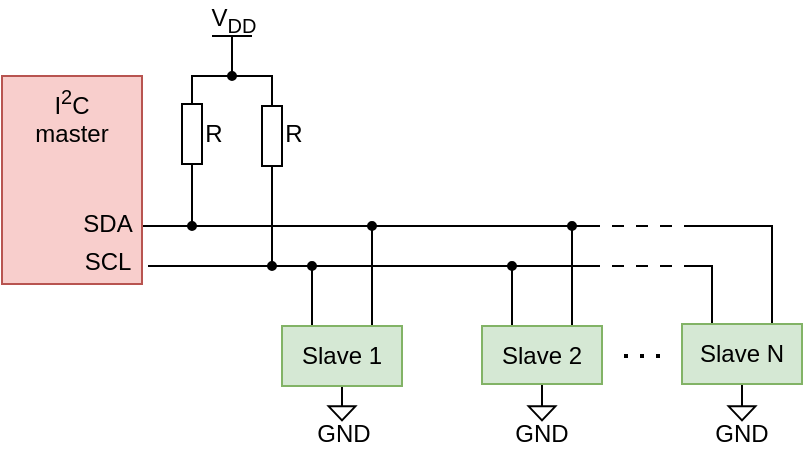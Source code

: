 <mxfile version="13.10.9" type="device"><diagram id="WfoIRlbsoD1D2gdfdPeK" name="Page-1"><mxGraphModel dx="372" dy="336" grid="1" gridSize="10" guides="1" tooltips="1" connect="1" arrows="1" fold="1" page="1" pageScale="1" pageWidth="827" pageHeight="1169" math="0" shadow="0"><root><mxCell id="0"/><mxCell id="1" parent="0"/><mxCell id="0L_pHfHvi4j1rrz-VGW9-6" style="edgeStyle=orthogonalEdgeStyle;rounded=0;orthogonalLoop=1;jettySize=auto;html=1;strokeWidth=1;endArrow=none;endFill=0;entryX=0.25;entryY=0;entryDx=0;entryDy=0;" parent="1" source="0L_pHfHvi4j1rrz-VGW9-35" target="0L_pHfHvi4j1rrz-VGW9-2" edge="1"><mxGeometry relative="1" as="geometry"><mxPoint x="310" y="280" as="targetPoint"/><Array as="points"><mxPoint x="220" y="265"/><mxPoint x="305" y="265"/></Array></mxGeometry></mxCell><mxCell id="0L_pHfHvi4j1rrz-VGW9-8" style="edgeStyle=orthogonalEdgeStyle;rounded=0;orthogonalLoop=1;jettySize=auto;html=1;entryX=0.75;entryY=0;entryDx=0;entryDy=0;endArrow=none;endFill=0;strokeWidth=1;" parent="1" target="0L_pHfHvi4j1rrz-VGW9-2" edge="1"><mxGeometry relative="1" as="geometry"><mxPoint x="220" y="245" as="sourcePoint"/><Array as="points"><mxPoint x="220" y="245"/><mxPoint x="335" y="245"/></Array></mxGeometry></mxCell><mxCell id="0L_pHfHvi4j1rrz-VGW9-1" value="" style="whiteSpace=wrap;html=1;fillColor=#f8cecc;strokeColor=#b85450;" parent="1" vertex="1"><mxGeometry x="150" y="170" width="70" height="104" as="geometry"/></mxCell><mxCell id="0L_pHfHvi4j1rrz-VGW9-28" style="edgeStyle=orthogonalEdgeStyle;rounded=0;orthogonalLoop=1;jettySize=auto;html=1;exitX=0.5;exitY=1;exitDx=0;exitDy=0;entryX=0;entryY=0.5;entryDx=0;entryDy=0;startArrow=none;startFill=0;endArrow=none;endFill=0;strokeWidth=1;" parent="1" source="0L_pHfHvi4j1rrz-VGW9-2" target="0L_pHfHvi4j1rrz-VGW9-23" edge="1"><mxGeometry relative="1" as="geometry"/></mxCell><mxCell id="0L_pHfHvi4j1rrz-VGW9-2" value="Slave 1" style="whiteSpace=wrap;html=1;fillColor=#d5e8d4;strokeColor=#82b366;" parent="1" vertex="1"><mxGeometry x="290" y="295" width="60" height="30" as="geometry"/></mxCell><mxCell id="0L_pHfHvi4j1rrz-VGW9-7" style="edgeStyle=orthogonalEdgeStyle;rounded=0;orthogonalLoop=1;jettySize=auto;html=1;exitX=0.25;exitY=0;exitDx=0;exitDy=0;strokeWidth=1;endArrow=oval;endFill=1;startSize=4;endSize=4;" parent="1" source="0L_pHfHvi4j1rrz-VGW9-3" edge="1"><mxGeometry relative="1" as="geometry"><mxPoint x="305" y="265" as="targetPoint"/><Array as="points"><mxPoint x="420" y="265"/><mxPoint x="300" y="265"/></Array></mxGeometry></mxCell><mxCell id="0L_pHfHvi4j1rrz-VGW9-9" style="edgeStyle=orthogonalEdgeStyle;rounded=0;orthogonalLoop=1;jettySize=auto;html=1;exitX=0.75;exitY=0;exitDx=0;exitDy=0;endArrow=oval;endFill=1;strokeWidth=1;endSize=4;" parent="1" edge="1"><mxGeometry relative="1" as="geometry"><mxPoint x="335" y="245" as="targetPoint"/><Array as="points"><mxPoint x="435" y="245"/></Array><mxPoint x="435" y="305" as="sourcePoint"/></mxGeometry></mxCell><mxCell id="0L_pHfHvi4j1rrz-VGW9-29" style="edgeStyle=orthogonalEdgeStyle;rounded=0;orthogonalLoop=1;jettySize=auto;html=1;exitX=0.5;exitY=1;exitDx=0;exitDy=0;entryX=0;entryY=0.5;entryDx=0;entryDy=0;startArrow=none;startFill=0;endArrow=none;endFill=0;strokeWidth=1;" parent="1" source="0L_pHfHvi4j1rrz-VGW9-3" target="0L_pHfHvi4j1rrz-VGW9-24" edge="1"><mxGeometry relative="1" as="geometry"><mxPoint x="400" y="324.0" as="sourcePoint"/></mxGeometry></mxCell><mxCell id="0L_pHfHvi4j1rrz-VGW9-3" value="Slave 2" style="whiteSpace=wrap;html=1;fillColor=#d5e8d4;strokeColor=#82b366;" parent="1" vertex="1"><mxGeometry x="390" y="295" width="60" height="29" as="geometry"/></mxCell><mxCell id="0L_pHfHvi4j1rrz-VGW9-10" style="edgeStyle=orthogonalEdgeStyle;rounded=0;orthogonalLoop=1;jettySize=auto;html=1;exitX=0.25;exitY=0;exitDx=0;exitDy=0;endArrow=oval;endFill=1;strokeWidth=1;startSize=4;endSize=4;" parent="1" source="0L_pHfHvi4j1rrz-VGW9-4" edge="1"><mxGeometry relative="1" as="geometry"><mxPoint x="405" y="265" as="targetPoint"/><Array as="points"><mxPoint x="505" y="265"/></Array></mxGeometry></mxCell><mxCell id="0L_pHfHvi4j1rrz-VGW9-11" style="edgeStyle=orthogonalEdgeStyle;rounded=0;orthogonalLoop=1;jettySize=auto;html=1;exitX=0.75;exitY=0;exitDx=0;exitDy=0;endArrow=oval;endFill=1;strokeWidth=1;endSize=4;startSize=4;" parent="1" edge="1"><mxGeometry relative="1" as="geometry"><mxPoint x="435" y="245" as="targetPoint"/><Array as="points"><mxPoint x="535" y="245"/></Array><mxPoint x="535" y="304" as="sourcePoint"/></mxGeometry></mxCell><mxCell id="0L_pHfHvi4j1rrz-VGW9-30" style="edgeStyle=orthogonalEdgeStyle;rounded=0;orthogonalLoop=1;jettySize=auto;html=1;exitX=0.5;exitY=1;exitDx=0;exitDy=0;entryX=0;entryY=0.5;entryDx=0;entryDy=0;startArrow=none;startFill=0;endArrow=none;endFill=0;strokeWidth=1;" parent="1" source="0L_pHfHvi4j1rrz-VGW9-4" target="0L_pHfHvi4j1rrz-VGW9-27" edge="1"><mxGeometry relative="1" as="geometry"><Array as="points"><mxPoint x="520" y="335"/><mxPoint x="520" y="335"/></Array></mxGeometry></mxCell><mxCell id="0L_pHfHvi4j1rrz-VGW9-4" value="Slave N" style="whiteSpace=wrap;html=1;fillColor=#d5e8d4;strokeColor=#82b366;" parent="1" vertex="1"><mxGeometry x="490" y="294" width="60" height="30" as="geometry"/></mxCell><mxCell id="0L_pHfHvi4j1rrz-VGW9-14" style="edgeStyle=orthogonalEdgeStyle;rounded=0;orthogonalLoop=1;jettySize=auto;html=1;endArrow=oval;endFill=1;strokeWidth=1;endSize=4;startSize=4;" parent="1" source="0L_pHfHvi4j1rrz-VGW9-12" edge="1"><mxGeometry relative="1" as="geometry"><mxPoint x="245" y="245" as="targetPoint"/><Array as="points"><mxPoint x="245" y="220"/><mxPoint x="245" y="220"/></Array></mxGeometry></mxCell><mxCell id="0L_pHfHvi4j1rrz-VGW9-19" style="edgeStyle=orthogonalEdgeStyle;rounded=0;orthogonalLoop=1;jettySize=auto;html=1;entryX=0.5;entryY=0;entryDx=0;entryDy=0;endArrow=none;endFill=0;strokeWidth=1;" parent="1" source="0L_pHfHvi4j1rrz-VGW9-12" target="0L_pHfHvi4j1rrz-VGW9-13" edge="1"><mxGeometry relative="1" as="geometry"><Array as="points"><mxPoint x="245" y="170"/><mxPoint x="285" y="170"/></Array></mxGeometry></mxCell><mxCell id="0L_pHfHvi4j1rrz-VGW9-12" value="" style="rounded=0;whiteSpace=wrap;html=1;fillColor=none;" parent="1" vertex="1"><mxGeometry x="240" y="184" width="10" height="30" as="geometry"/></mxCell><mxCell id="0L_pHfHvi4j1rrz-VGW9-15" style="edgeStyle=orthogonalEdgeStyle;rounded=0;orthogonalLoop=1;jettySize=auto;html=1;endArrow=oval;endFill=1;strokeWidth=1;endSize=4;startSize=4;" parent="1" source="0L_pHfHvi4j1rrz-VGW9-13" edge="1"><mxGeometry relative="1" as="geometry"><mxPoint x="285" y="265" as="targetPoint"/></mxGeometry></mxCell><mxCell id="0L_pHfHvi4j1rrz-VGW9-13" value="" style="rounded=0;whiteSpace=wrap;html=1;fillColor=none;" parent="1" vertex="1"><mxGeometry x="280" y="185" width="10" height="30" as="geometry"/></mxCell><mxCell id="0L_pHfHvi4j1rrz-VGW9-17" value="R" style="text;html=1;strokeColor=none;fillColor=none;align=center;verticalAlign=middle;whiteSpace=wrap;rounded=0;" parent="1" vertex="1"><mxGeometry x="251" y="189" width="10" height="20" as="geometry"/></mxCell><mxCell id="0L_pHfHvi4j1rrz-VGW9-18" value="R" style="text;html=1;strokeColor=none;fillColor=none;align=center;verticalAlign=middle;whiteSpace=wrap;rounded=0;" parent="1" vertex="1"><mxGeometry x="291" y="189" width="10" height="20" as="geometry"/></mxCell><mxCell id="0L_pHfHvi4j1rrz-VGW9-20" value="" style="endArrow=none;html=1;strokeWidth=1;endFill=0;startArrow=oval;startFill=1;endSize=4;startSize=4;" parent="1" edge="1"><mxGeometry width="50" height="50" relative="1" as="geometry"><mxPoint x="265" y="170" as="sourcePoint"/><mxPoint x="265" y="150" as="targetPoint"/></mxGeometry></mxCell><mxCell id="0L_pHfHvi4j1rrz-VGW9-21" value="" style="endArrow=none;html=1;strokeWidth=1;" parent="1" edge="1"><mxGeometry width="50" height="50" relative="1" as="geometry"><mxPoint x="255" y="150" as="sourcePoint"/><mxPoint x="275" y="150" as="targetPoint"/></mxGeometry></mxCell><mxCell id="0L_pHfHvi4j1rrz-VGW9-22" value="V&lt;sub&gt;DD&lt;/sub&gt;" style="text;html=1;strokeColor=none;fillColor=none;align=center;verticalAlign=middle;whiteSpace=wrap;rounded=0;" parent="1" vertex="1"><mxGeometry x="246" y="132" width="40" height="20" as="geometry"/></mxCell><mxCell id="0L_pHfHvi4j1rrz-VGW9-23" value="" style="triangle;whiteSpace=wrap;html=1;fillColor=none;rotation=90;" parent="1" vertex="1"><mxGeometry x="316.5" y="332" width="7" height="13.33" as="geometry"/></mxCell><mxCell id="0L_pHfHvi4j1rrz-VGW9-24" value="" style="triangle;whiteSpace=wrap;html=1;fillColor=none;rotation=90;" parent="1" vertex="1"><mxGeometry x="416.5" y="332" width="7" height="13.33" as="geometry"/></mxCell><mxCell id="0L_pHfHvi4j1rrz-VGW9-27" value="" style="triangle;whiteSpace=wrap;html=1;fillColor=none;rotation=90;" parent="1" vertex="1"><mxGeometry x="516.5" y="332" width="7" height="13.33" as="geometry"/></mxCell><mxCell id="0L_pHfHvi4j1rrz-VGW9-31" value="GND" style="text;html=1;strokeColor=none;fillColor=none;align=center;verticalAlign=middle;whiteSpace=wrap;rounded=0;" parent="1" vertex="1"><mxGeometry x="301" y="338.5" width="40" height="20" as="geometry"/></mxCell><mxCell id="0L_pHfHvi4j1rrz-VGW9-32" value="GND" style="text;html=1;strokeColor=none;fillColor=none;align=center;verticalAlign=middle;whiteSpace=wrap;rounded=0;" parent="1" vertex="1"><mxGeometry x="400" y="338.5" width="40" height="20" as="geometry"/></mxCell><mxCell id="0L_pHfHvi4j1rrz-VGW9-33" value="GND" style="text;html=1;strokeColor=none;fillColor=none;align=center;verticalAlign=middle;whiteSpace=wrap;rounded=0;" parent="1" vertex="1"><mxGeometry x="499.5" y="338.5" width="40" height="20" as="geometry"/></mxCell><mxCell id="0L_pHfHvi4j1rrz-VGW9-34" value="SDA" style="text;html=1;strokeColor=none;fillColor=none;align=center;verticalAlign=middle;whiteSpace=wrap;rounded=0;" parent="1" vertex="1"><mxGeometry x="183" y="234" width="40" height="20" as="geometry"/></mxCell><mxCell id="0L_pHfHvi4j1rrz-VGW9-35" value="SCL" style="text;html=1;strokeColor=none;fillColor=none;align=center;verticalAlign=middle;whiteSpace=wrap;rounded=0;" parent="1" vertex="1"><mxGeometry x="183" y="253" width="40" height="20" as="geometry"/></mxCell><mxCell id="bx5ZeMLyrAbO1TZPe79_-5" value="I&lt;sup&gt;2&lt;/sup&gt;C master" style="text;html=1;strokeColor=none;fillColor=none;align=center;verticalAlign=middle;whiteSpace=wrap;rounded=0;" vertex="1" parent="1"><mxGeometry x="165" y="180" width="40" height="20" as="geometry"/></mxCell><mxCell id="bx5ZeMLyrAbO1TZPe79_-6" value="" style="endArrow=none;dashed=1;html=1;strokeColor=#FFFFFF;strokeWidth=2;" edge="1" parent="1"><mxGeometry width="50" height="50" relative="1" as="geometry"><mxPoint x="449" y="245" as="sourcePoint"/><mxPoint x="492" y="245" as="targetPoint"/></mxGeometry></mxCell><mxCell id="bx5ZeMLyrAbO1TZPe79_-7" value="" style="endArrow=none;dashed=1;html=1;strokeColor=#FFFFFF;strokeWidth=2;" edge="1" parent="1"><mxGeometry width="50" height="50" relative="1" as="geometry"><mxPoint x="449" y="265" as="sourcePoint"/><mxPoint x="492" y="265" as="targetPoint"/></mxGeometry></mxCell><mxCell id="bx5ZeMLyrAbO1TZPe79_-8" value="" style="endArrow=none;dashed=1;html=1;dashPattern=1 3;strokeWidth=2;" edge="1" parent="1"><mxGeometry width="50" height="50" relative="1" as="geometry"><mxPoint x="461" y="310" as="sourcePoint"/><mxPoint x="481" y="310" as="targetPoint"/></mxGeometry></mxCell></root></mxGraphModel></diagram></mxfile>